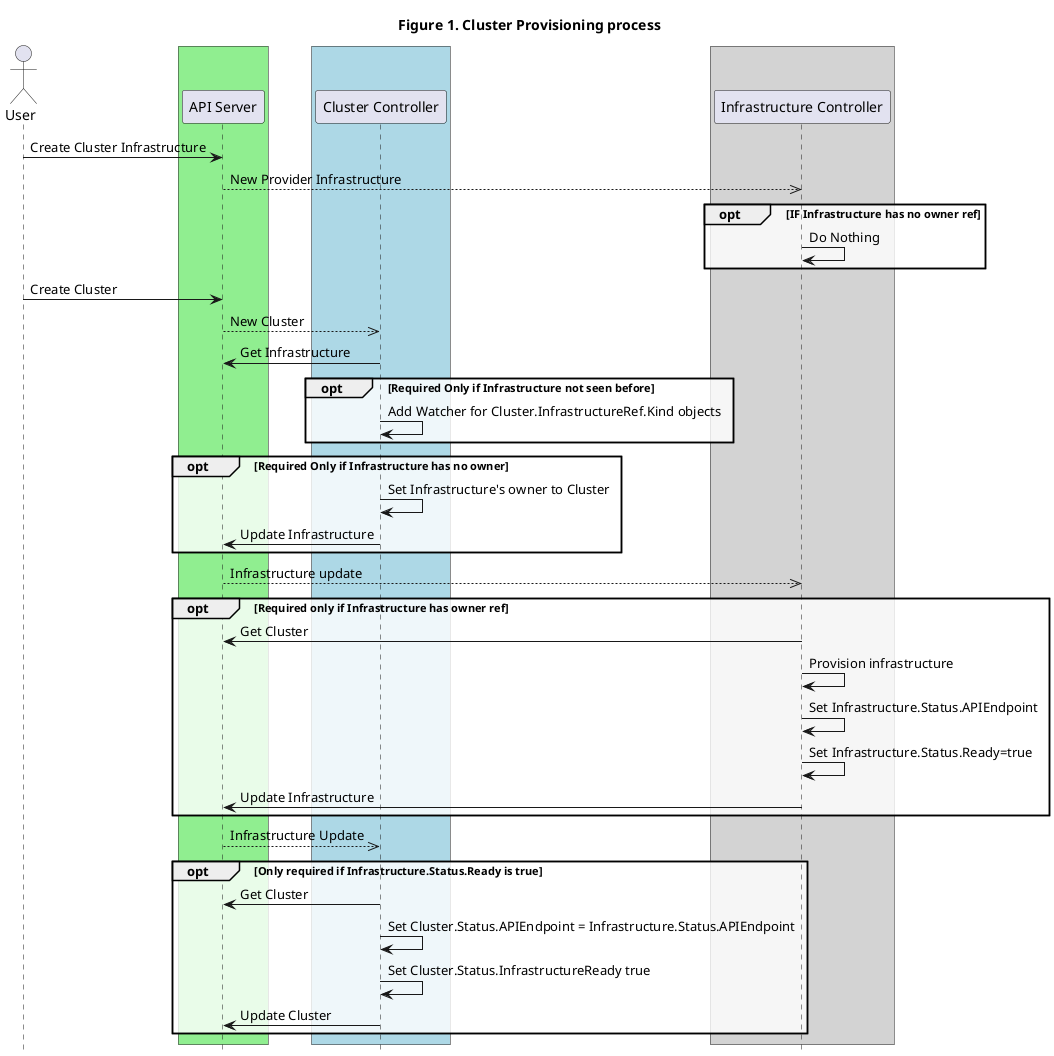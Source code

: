 @startuml
title Figure 1. Cluster Provisioning process
actor User

' -- GROUPS START ---

box #LightGreen
participant "API Server"
end box

box #LightBlue
participant "Cluster Controller"
end box

box #LightGrey
participant "Infrastructure Controller"
end box

' -- GROUPS END ---

User -> "API Server" : Create Cluster Infrastructure
"API Server" -->> "Infrastructure Controller": New Provider Infrastructure

opt #FFFFFFCC IF Infrastructure has no owner ref
"Infrastructure Controller"->"Infrastructure Controller": Do Nothing
end

User -> "API Server": Create Cluster
"API Server" -->> "Cluster Controller": New Cluster
"Cluster Controller" -> "API Server": Get Infrastructure
opt #FFFFFFCC Required Only if Infrastructure not seen before
"Cluster Controller" -> "Cluster Controller": Add Watcher for Cluster.InfrastructureRef.Kind objects
end

opt #FFFFFFCC Required Only if Infrastructure has no owner
"Cluster Controller" -> "Cluster Controller": Set Infrastructure's owner to Cluster
"Cluster Controller" -> "API Server": Update Infrastructure
end

"API Server" -->> "Infrastructure Controller": Infrastructure update
opt #FFFFFFCC Required only if Infrastructure has owner ref
"Infrastructure Controller" -> "API Server": Get Cluster
"Infrastructure Controller" -> "Infrastructure Controller": Provision infrastructure
"Infrastructure Controller" -> "Infrastructure Controller": Set Infrastructure.Status.APIEndpoint
"Infrastructure Controller" -> "Infrastructure Controller": Set Infrastructure.Status.Ready=true
"Infrastructure Controller" -> "API Server": Update Infrastructure
end

"API Server" -->> "Cluster Controller": Infrastructure Update
opt #FFFFFFCC Only required if Infrastructure.Status.Ready is true
"Cluster Controller" -> "API Server": Get Cluster
"Cluster Controller" -> "Cluster Controller": Set Cluster.Status.APIEndpoint = Infrastructure.Status.APIEndpoint
"Cluster Controller" -> "Cluster Controller": Set Cluster.Status.InfrastructureReady true
"Cluster Controller" -> "API Server": Update Cluster
end

hide footbox
@enduml
